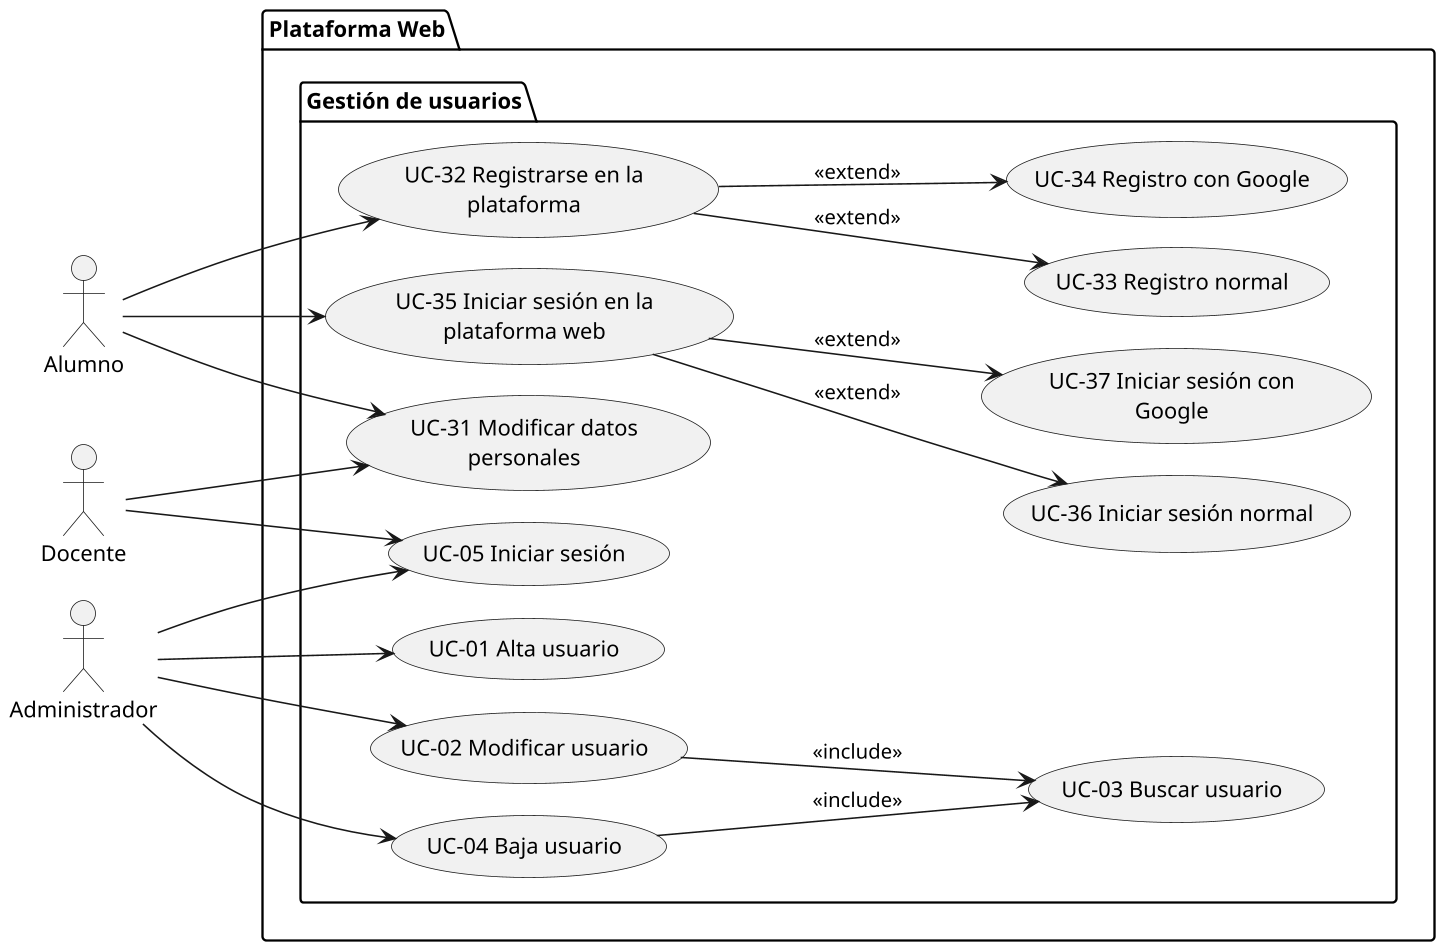 @startuml SUBSISTEMA_GestionUsuarios
left to right direction

skinparam dpi 150
skinparam usecasePadding 25
skinparam actorPadding 80
skinparam packagePadding 50
skinparam wrapWidth 200

skinparam nodesep 20
skinparam ranksep 100

actor Alumno
actor Docente
actor Administrador

package "Plataforma Web"{
    package "Gestión de usuarios"{
        usecase "UC-01 Alta usuario" as UC01
        usecase "UC-02 Modificar usuario" as UC02
        usecase "UC-03 Buscar usuario" as UC03
        usecase "UC-04 Baja usuario" as UC04
        usecase "UC-05 Iniciar sesión" as UC05
        usecase "UC-32 Registrarse en la plataforma" as UC32
        usecase "UC-33 Registro normal" as UC33
        usecase "UC-34 Registro con Google" as UC34
        usecase "UC-35 Iniciar sesión en la plataforma web" as UC35
        usecase "UC-36 Iniciar sesión normal" as UC36
        usecase "UC-37 Iniciar sesión con Google" as UC37
        usecase "UC-31 Modificar datos personales" as UC31
    }

}
Administrador --> UC01
Administrador --> UC02
UC02 --> UC03 : <<include>>
Administrador --> UC04
UC04 --> UC03 : <<include>>
Administrador --> UC05

Alumno --> UC31
Alumno --> UC32
UC32 --> UC33 : <<extend>>
UC32 --> UC34 : <<extend>>
Alumno --> UC35
UC35 --> UC36 : <<extend>>
UC35 --> UC37 : <<extend>>

Docente --> UC31
Docente --> UC05